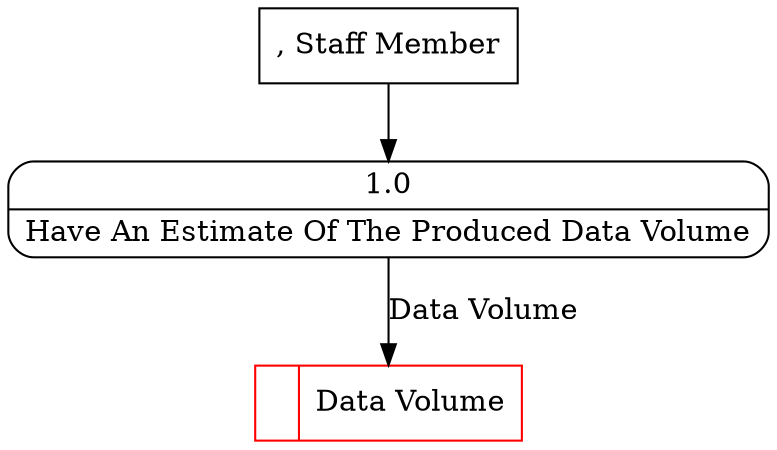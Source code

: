 digraph dfd2{ 
node[shape=record]
200 [label="<f0>  |<f1> Data Volume " color=red];
201 [label=", Staff Member" shape=box];
202 [label="{<f0> 1.0|<f1> Have An Estimate Of The Produced Data Volume }" shape=Mrecord];
201 -> 202
202 -> 200 [label="Data Volume"]
}
